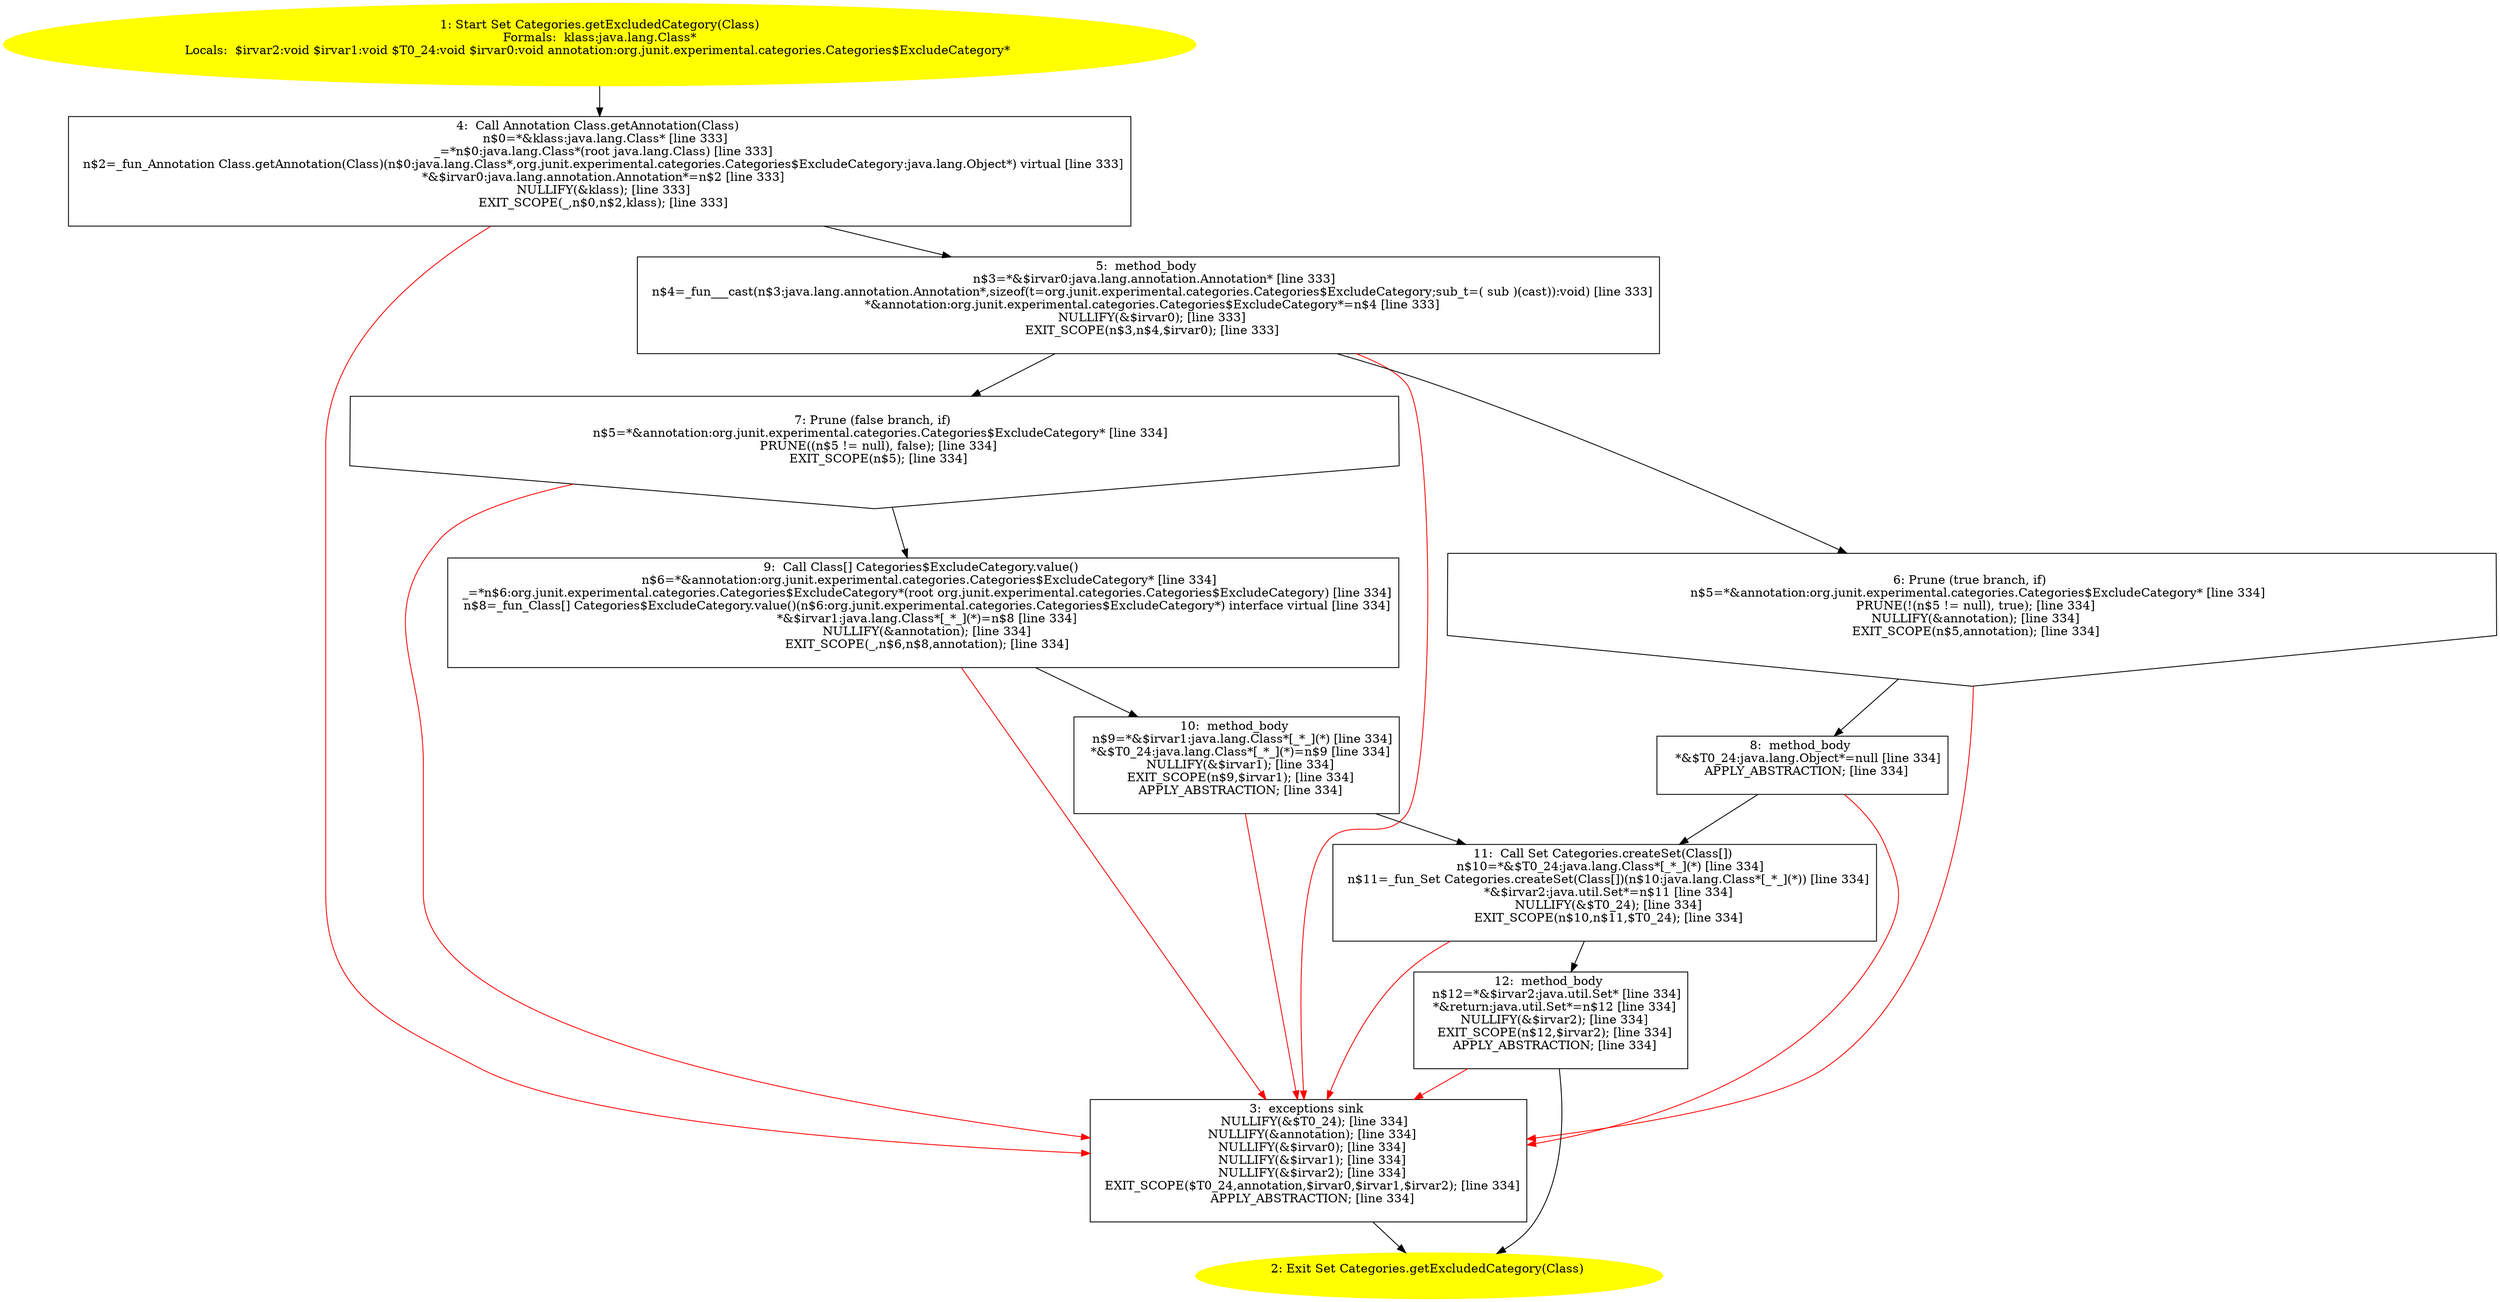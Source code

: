 /* @generated */
digraph cfg {
"org.junit.experimental.categories.Categories.getExcludedCategory(java.lang.Class):java.util.Set.048efc48dbd9df66823333a57ffe05ad_1" [label="1: Start Set Categories.getExcludedCategory(Class)\nFormals:  klass:java.lang.Class*\nLocals:  $irvar2:void $irvar1:void $T0_24:void $irvar0:void annotation:org.junit.experimental.categories.Categories$ExcludeCategory* \n  " color=yellow style=filled]
	

	 "org.junit.experimental.categories.Categories.getExcludedCategory(java.lang.Class):java.util.Set.048efc48dbd9df66823333a57ffe05ad_1" -> "org.junit.experimental.categories.Categories.getExcludedCategory(java.lang.Class):java.util.Set.048efc48dbd9df66823333a57ffe05ad_4" ;
"org.junit.experimental.categories.Categories.getExcludedCategory(java.lang.Class):java.util.Set.048efc48dbd9df66823333a57ffe05ad_2" [label="2: Exit Set Categories.getExcludedCategory(Class) \n  " color=yellow style=filled]
	

"org.junit.experimental.categories.Categories.getExcludedCategory(java.lang.Class):java.util.Set.048efc48dbd9df66823333a57ffe05ad_3" [label="3:  exceptions sink \n   NULLIFY(&$T0_24); [line 334]\n  NULLIFY(&annotation); [line 334]\n  NULLIFY(&$irvar0); [line 334]\n  NULLIFY(&$irvar1); [line 334]\n  NULLIFY(&$irvar2); [line 334]\n  EXIT_SCOPE($T0_24,annotation,$irvar0,$irvar1,$irvar2); [line 334]\n  APPLY_ABSTRACTION; [line 334]\n " shape="box"]
	

	 "org.junit.experimental.categories.Categories.getExcludedCategory(java.lang.Class):java.util.Set.048efc48dbd9df66823333a57ffe05ad_3" -> "org.junit.experimental.categories.Categories.getExcludedCategory(java.lang.Class):java.util.Set.048efc48dbd9df66823333a57ffe05ad_2" ;
"org.junit.experimental.categories.Categories.getExcludedCategory(java.lang.Class):java.util.Set.048efc48dbd9df66823333a57ffe05ad_4" [label="4:  Call Annotation Class.getAnnotation(Class) \n   n$0=*&klass:java.lang.Class* [line 333]\n  _=*n$0:java.lang.Class*(root java.lang.Class) [line 333]\n  n$2=_fun_Annotation Class.getAnnotation(Class)(n$0:java.lang.Class*,org.junit.experimental.categories.Categories$ExcludeCategory:java.lang.Object*) virtual [line 333]\n  *&$irvar0:java.lang.annotation.Annotation*=n$2 [line 333]\n  NULLIFY(&klass); [line 333]\n  EXIT_SCOPE(_,n$0,n$2,klass); [line 333]\n " shape="box"]
	

	 "org.junit.experimental.categories.Categories.getExcludedCategory(java.lang.Class):java.util.Set.048efc48dbd9df66823333a57ffe05ad_4" -> "org.junit.experimental.categories.Categories.getExcludedCategory(java.lang.Class):java.util.Set.048efc48dbd9df66823333a57ffe05ad_5" ;
	 "org.junit.experimental.categories.Categories.getExcludedCategory(java.lang.Class):java.util.Set.048efc48dbd9df66823333a57ffe05ad_4" -> "org.junit.experimental.categories.Categories.getExcludedCategory(java.lang.Class):java.util.Set.048efc48dbd9df66823333a57ffe05ad_3" [color="red" ];
"org.junit.experimental.categories.Categories.getExcludedCategory(java.lang.Class):java.util.Set.048efc48dbd9df66823333a57ffe05ad_5" [label="5:  method_body \n   n$3=*&$irvar0:java.lang.annotation.Annotation* [line 333]\n  n$4=_fun___cast(n$3:java.lang.annotation.Annotation*,sizeof(t=org.junit.experimental.categories.Categories$ExcludeCategory;sub_t=( sub )(cast)):void) [line 333]\n  *&annotation:org.junit.experimental.categories.Categories$ExcludeCategory*=n$4 [line 333]\n  NULLIFY(&$irvar0); [line 333]\n  EXIT_SCOPE(n$3,n$4,$irvar0); [line 333]\n " shape="box"]
	

	 "org.junit.experimental.categories.Categories.getExcludedCategory(java.lang.Class):java.util.Set.048efc48dbd9df66823333a57ffe05ad_5" -> "org.junit.experimental.categories.Categories.getExcludedCategory(java.lang.Class):java.util.Set.048efc48dbd9df66823333a57ffe05ad_6" ;
	 "org.junit.experimental.categories.Categories.getExcludedCategory(java.lang.Class):java.util.Set.048efc48dbd9df66823333a57ffe05ad_5" -> "org.junit.experimental.categories.Categories.getExcludedCategory(java.lang.Class):java.util.Set.048efc48dbd9df66823333a57ffe05ad_7" ;
	 "org.junit.experimental.categories.Categories.getExcludedCategory(java.lang.Class):java.util.Set.048efc48dbd9df66823333a57ffe05ad_5" -> "org.junit.experimental.categories.Categories.getExcludedCategory(java.lang.Class):java.util.Set.048efc48dbd9df66823333a57ffe05ad_3" [color="red" ];
"org.junit.experimental.categories.Categories.getExcludedCategory(java.lang.Class):java.util.Set.048efc48dbd9df66823333a57ffe05ad_6" [label="6: Prune (true branch, if) \n   n$5=*&annotation:org.junit.experimental.categories.Categories$ExcludeCategory* [line 334]\n  PRUNE(!(n$5 != null), true); [line 334]\n  NULLIFY(&annotation); [line 334]\n  EXIT_SCOPE(n$5,annotation); [line 334]\n " shape="invhouse"]
	

	 "org.junit.experimental.categories.Categories.getExcludedCategory(java.lang.Class):java.util.Set.048efc48dbd9df66823333a57ffe05ad_6" -> "org.junit.experimental.categories.Categories.getExcludedCategory(java.lang.Class):java.util.Set.048efc48dbd9df66823333a57ffe05ad_8" ;
	 "org.junit.experimental.categories.Categories.getExcludedCategory(java.lang.Class):java.util.Set.048efc48dbd9df66823333a57ffe05ad_6" -> "org.junit.experimental.categories.Categories.getExcludedCategory(java.lang.Class):java.util.Set.048efc48dbd9df66823333a57ffe05ad_3" [color="red" ];
"org.junit.experimental.categories.Categories.getExcludedCategory(java.lang.Class):java.util.Set.048efc48dbd9df66823333a57ffe05ad_7" [label="7: Prune (false branch, if) \n   n$5=*&annotation:org.junit.experimental.categories.Categories$ExcludeCategory* [line 334]\n  PRUNE((n$5 != null), false); [line 334]\n  EXIT_SCOPE(n$5); [line 334]\n " shape="invhouse"]
	

	 "org.junit.experimental.categories.Categories.getExcludedCategory(java.lang.Class):java.util.Set.048efc48dbd9df66823333a57ffe05ad_7" -> "org.junit.experimental.categories.Categories.getExcludedCategory(java.lang.Class):java.util.Set.048efc48dbd9df66823333a57ffe05ad_9" ;
	 "org.junit.experimental.categories.Categories.getExcludedCategory(java.lang.Class):java.util.Set.048efc48dbd9df66823333a57ffe05ad_7" -> "org.junit.experimental.categories.Categories.getExcludedCategory(java.lang.Class):java.util.Set.048efc48dbd9df66823333a57ffe05ad_3" [color="red" ];
"org.junit.experimental.categories.Categories.getExcludedCategory(java.lang.Class):java.util.Set.048efc48dbd9df66823333a57ffe05ad_8" [label="8:  method_body \n   *&$T0_24:java.lang.Object*=null [line 334]\n  APPLY_ABSTRACTION; [line 334]\n " shape="box"]
	

	 "org.junit.experimental.categories.Categories.getExcludedCategory(java.lang.Class):java.util.Set.048efc48dbd9df66823333a57ffe05ad_8" -> "org.junit.experimental.categories.Categories.getExcludedCategory(java.lang.Class):java.util.Set.048efc48dbd9df66823333a57ffe05ad_11" ;
	 "org.junit.experimental.categories.Categories.getExcludedCategory(java.lang.Class):java.util.Set.048efc48dbd9df66823333a57ffe05ad_8" -> "org.junit.experimental.categories.Categories.getExcludedCategory(java.lang.Class):java.util.Set.048efc48dbd9df66823333a57ffe05ad_3" [color="red" ];
"org.junit.experimental.categories.Categories.getExcludedCategory(java.lang.Class):java.util.Set.048efc48dbd9df66823333a57ffe05ad_9" [label="9:  Call Class[] Categories$ExcludeCategory.value() \n   n$6=*&annotation:org.junit.experimental.categories.Categories$ExcludeCategory* [line 334]\n  _=*n$6:org.junit.experimental.categories.Categories$ExcludeCategory*(root org.junit.experimental.categories.Categories$ExcludeCategory) [line 334]\n  n$8=_fun_Class[] Categories$ExcludeCategory.value()(n$6:org.junit.experimental.categories.Categories$ExcludeCategory*) interface virtual [line 334]\n  *&$irvar1:java.lang.Class*[_*_](*)=n$8 [line 334]\n  NULLIFY(&annotation); [line 334]\n  EXIT_SCOPE(_,n$6,n$8,annotation); [line 334]\n " shape="box"]
	

	 "org.junit.experimental.categories.Categories.getExcludedCategory(java.lang.Class):java.util.Set.048efc48dbd9df66823333a57ffe05ad_9" -> "org.junit.experimental.categories.Categories.getExcludedCategory(java.lang.Class):java.util.Set.048efc48dbd9df66823333a57ffe05ad_10" ;
	 "org.junit.experimental.categories.Categories.getExcludedCategory(java.lang.Class):java.util.Set.048efc48dbd9df66823333a57ffe05ad_9" -> "org.junit.experimental.categories.Categories.getExcludedCategory(java.lang.Class):java.util.Set.048efc48dbd9df66823333a57ffe05ad_3" [color="red" ];
"org.junit.experimental.categories.Categories.getExcludedCategory(java.lang.Class):java.util.Set.048efc48dbd9df66823333a57ffe05ad_10" [label="10:  method_body \n   n$9=*&$irvar1:java.lang.Class*[_*_](*) [line 334]\n  *&$T0_24:java.lang.Class*[_*_](*)=n$9 [line 334]\n  NULLIFY(&$irvar1); [line 334]\n  EXIT_SCOPE(n$9,$irvar1); [line 334]\n  APPLY_ABSTRACTION; [line 334]\n " shape="box"]
	

	 "org.junit.experimental.categories.Categories.getExcludedCategory(java.lang.Class):java.util.Set.048efc48dbd9df66823333a57ffe05ad_10" -> "org.junit.experimental.categories.Categories.getExcludedCategory(java.lang.Class):java.util.Set.048efc48dbd9df66823333a57ffe05ad_11" ;
	 "org.junit.experimental.categories.Categories.getExcludedCategory(java.lang.Class):java.util.Set.048efc48dbd9df66823333a57ffe05ad_10" -> "org.junit.experimental.categories.Categories.getExcludedCategory(java.lang.Class):java.util.Set.048efc48dbd9df66823333a57ffe05ad_3" [color="red" ];
"org.junit.experimental.categories.Categories.getExcludedCategory(java.lang.Class):java.util.Set.048efc48dbd9df66823333a57ffe05ad_11" [label="11:  Call Set Categories.createSet(Class[]) \n   n$10=*&$T0_24:java.lang.Class*[_*_](*) [line 334]\n  n$11=_fun_Set Categories.createSet(Class[])(n$10:java.lang.Class*[_*_](*)) [line 334]\n  *&$irvar2:java.util.Set*=n$11 [line 334]\n  NULLIFY(&$T0_24); [line 334]\n  EXIT_SCOPE(n$10,n$11,$T0_24); [line 334]\n " shape="box"]
	

	 "org.junit.experimental.categories.Categories.getExcludedCategory(java.lang.Class):java.util.Set.048efc48dbd9df66823333a57ffe05ad_11" -> "org.junit.experimental.categories.Categories.getExcludedCategory(java.lang.Class):java.util.Set.048efc48dbd9df66823333a57ffe05ad_12" ;
	 "org.junit.experimental.categories.Categories.getExcludedCategory(java.lang.Class):java.util.Set.048efc48dbd9df66823333a57ffe05ad_11" -> "org.junit.experimental.categories.Categories.getExcludedCategory(java.lang.Class):java.util.Set.048efc48dbd9df66823333a57ffe05ad_3" [color="red" ];
"org.junit.experimental.categories.Categories.getExcludedCategory(java.lang.Class):java.util.Set.048efc48dbd9df66823333a57ffe05ad_12" [label="12:  method_body \n   n$12=*&$irvar2:java.util.Set* [line 334]\n  *&return:java.util.Set*=n$12 [line 334]\n  NULLIFY(&$irvar2); [line 334]\n  EXIT_SCOPE(n$12,$irvar2); [line 334]\n  APPLY_ABSTRACTION; [line 334]\n " shape="box"]
	

	 "org.junit.experimental.categories.Categories.getExcludedCategory(java.lang.Class):java.util.Set.048efc48dbd9df66823333a57ffe05ad_12" -> "org.junit.experimental.categories.Categories.getExcludedCategory(java.lang.Class):java.util.Set.048efc48dbd9df66823333a57ffe05ad_2" ;
	 "org.junit.experimental.categories.Categories.getExcludedCategory(java.lang.Class):java.util.Set.048efc48dbd9df66823333a57ffe05ad_12" -> "org.junit.experimental.categories.Categories.getExcludedCategory(java.lang.Class):java.util.Set.048efc48dbd9df66823333a57ffe05ad_3" [color="red" ];
}
